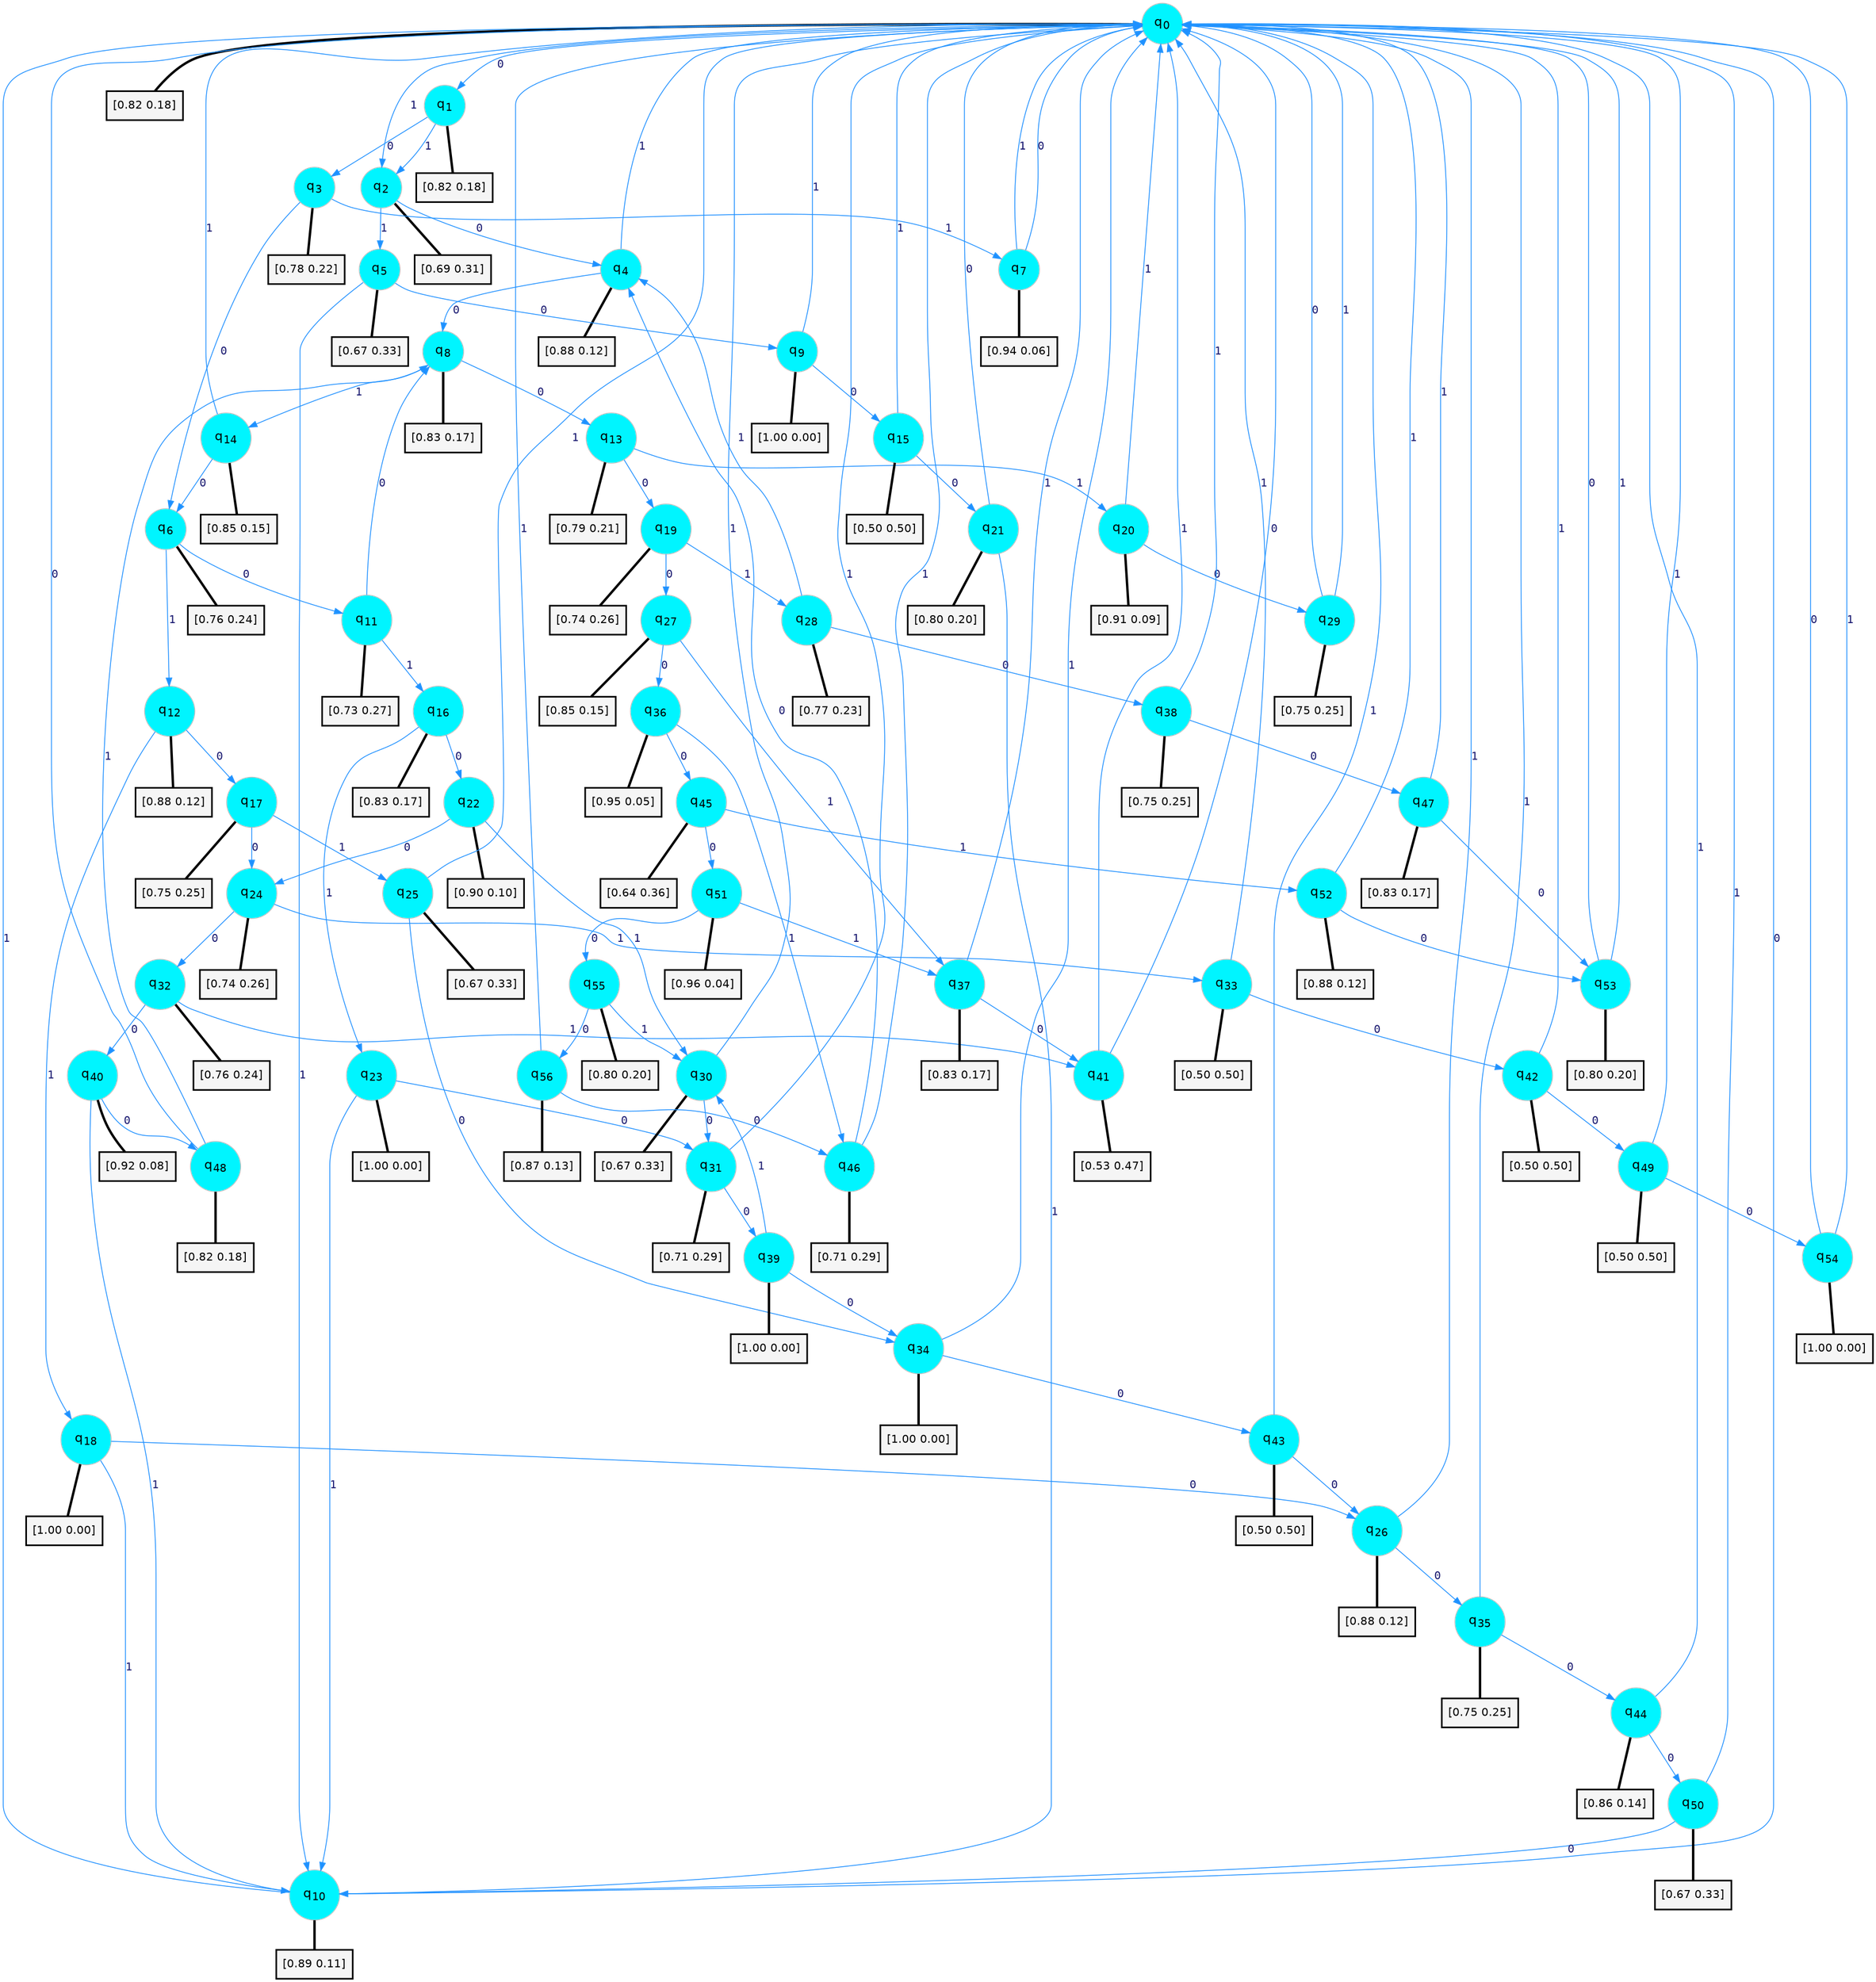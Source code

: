 digraph G {
graph [
bgcolor=transparent, dpi=300, rankdir=TD, size="40,25"];
node [
color=gray, fillcolor=turquoise1, fontcolor=black, fontname=Helvetica, fontsize=16, fontweight=bold, shape=circle, style=filled];
edge [
arrowsize=1, color=dodgerblue1, fontcolor=midnightblue, fontname=courier, fontweight=bold, penwidth=1, style=solid, weight=20];
0[label=<q<SUB>0</SUB>>];
1[label=<q<SUB>1</SUB>>];
2[label=<q<SUB>2</SUB>>];
3[label=<q<SUB>3</SUB>>];
4[label=<q<SUB>4</SUB>>];
5[label=<q<SUB>5</SUB>>];
6[label=<q<SUB>6</SUB>>];
7[label=<q<SUB>7</SUB>>];
8[label=<q<SUB>8</SUB>>];
9[label=<q<SUB>9</SUB>>];
10[label=<q<SUB>10</SUB>>];
11[label=<q<SUB>11</SUB>>];
12[label=<q<SUB>12</SUB>>];
13[label=<q<SUB>13</SUB>>];
14[label=<q<SUB>14</SUB>>];
15[label=<q<SUB>15</SUB>>];
16[label=<q<SUB>16</SUB>>];
17[label=<q<SUB>17</SUB>>];
18[label=<q<SUB>18</SUB>>];
19[label=<q<SUB>19</SUB>>];
20[label=<q<SUB>20</SUB>>];
21[label=<q<SUB>21</SUB>>];
22[label=<q<SUB>22</SUB>>];
23[label=<q<SUB>23</SUB>>];
24[label=<q<SUB>24</SUB>>];
25[label=<q<SUB>25</SUB>>];
26[label=<q<SUB>26</SUB>>];
27[label=<q<SUB>27</SUB>>];
28[label=<q<SUB>28</SUB>>];
29[label=<q<SUB>29</SUB>>];
30[label=<q<SUB>30</SUB>>];
31[label=<q<SUB>31</SUB>>];
32[label=<q<SUB>32</SUB>>];
33[label=<q<SUB>33</SUB>>];
34[label=<q<SUB>34</SUB>>];
35[label=<q<SUB>35</SUB>>];
36[label=<q<SUB>36</SUB>>];
37[label=<q<SUB>37</SUB>>];
38[label=<q<SUB>38</SUB>>];
39[label=<q<SUB>39</SUB>>];
40[label=<q<SUB>40</SUB>>];
41[label=<q<SUB>41</SUB>>];
42[label=<q<SUB>42</SUB>>];
43[label=<q<SUB>43</SUB>>];
44[label=<q<SUB>44</SUB>>];
45[label=<q<SUB>45</SUB>>];
46[label=<q<SUB>46</SUB>>];
47[label=<q<SUB>47</SUB>>];
48[label=<q<SUB>48</SUB>>];
49[label=<q<SUB>49</SUB>>];
50[label=<q<SUB>50</SUB>>];
51[label=<q<SUB>51</SUB>>];
52[label=<q<SUB>52</SUB>>];
53[label=<q<SUB>53</SUB>>];
54[label=<q<SUB>54</SUB>>];
55[label=<q<SUB>55</SUB>>];
56[label=<q<SUB>56</SUB>>];
57[label="[0.82 0.18]", shape=box,fontcolor=black, fontname=Helvetica, fontsize=14, penwidth=2, fillcolor=whitesmoke,color=black];
58[label="[0.82 0.18]", shape=box,fontcolor=black, fontname=Helvetica, fontsize=14, penwidth=2, fillcolor=whitesmoke,color=black];
59[label="[0.69 0.31]", shape=box,fontcolor=black, fontname=Helvetica, fontsize=14, penwidth=2, fillcolor=whitesmoke,color=black];
60[label="[0.78 0.22]", shape=box,fontcolor=black, fontname=Helvetica, fontsize=14, penwidth=2, fillcolor=whitesmoke,color=black];
61[label="[0.88 0.12]", shape=box,fontcolor=black, fontname=Helvetica, fontsize=14, penwidth=2, fillcolor=whitesmoke,color=black];
62[label="[0.67 0.33]", shape=box,fontcolor=black, fontname=Helvetica, fontsize=14, penwidth=2, fillcolor=whitesmoke,color=black];
63[label="[0.76 0.24]", shape=box,fontcolor=black, fontname=Helvetica, fontsize=14, penwidth=2, fillcolor=whitesmoke,color=black];
64[label="[0.94 0.06]", shape=box,fontcolor=black, fontname=Helvetica, fontsize=14, penwidth=2, fillcolor=whitesmoke,color=black];
65[label="[0.83 0.17]", shape=box,fontcolor=black, fontname=Helvetica, fontsize=14, penwidth=2, fillcolor=whitesmoke,color=black];
66[label="[1.00 0.00]", shape=box,fontcolor=black, fontname=Helvetica, fontsize=14, penwidth=2, fillcolor=whitesmoke,color=black];
67[label="[0.89 0.11]", shape=box,fontcolor=black, fontname=Helvetica, fontsize=14, penwidth=2, fillcolor=whitesmoke,color=black];
68[label="[0.73 0.27]", shape=box,fontcolor=black, fontname=Helvetica, fontsize=14, penwidth=2, fillcolor=whitesmoke,color=black];
69[label="[0.88 0.12]", shape=box,fontcolor=black, fontname=Helvetica, fontsize=14, penwidth=2, fillcolor=whitesmoke,color=black];
70[label="[0.79 0.21]", shape=box,fontcolor=black, fontname=Helvetica, fontsize=14, penwidth=2, fillcolor=whitesmoke,color=black];
71[label="[0.85 0.15]", shape=box,fontcolor=black, fontname=Helvetica, fontsize=14, penwidth=2, fillcolor=whitesmoke,color=black];
72[label="[0.50 0.50]", shape=box,fontcolor=black, fontname=Helvetica, fontsize=14, penwidth=2, fillcolor=whitesmoke,color=black];
73[label="[0.83 0.17]", shape=box,fontcolor=black, fontname=Helvetica, fontsize=14, penwidth=2, fillcolor=whitesmoke,color=black];
74[label="[0.75 0.25]", shape=box,fontcolor=black, fontname=Helvetica, fontsize=14, penwidth=2, fillcolor=whitesmoke,color=black];
75[label="[1.00 0.00]", shape=box,fontcolor=black, fontname=Helvetica, fontsize=14, penwidth=2, fillcolor=whitesmoke,color=black];
76[label="[0.74 0.26]", shape=box,fontcolor=black, fontname=Helvetica, fontsize=14, penwidth=2, fillcolor=whitesmoke,color=black];
77[label="[0.91 0.09]", shape=box,fontcolor=black, fontname=Helvetica, fontsize=14, penwidth=2, fillcolor=whitesmoke,color=black];
78[label="[0.80 0.20]", shape=box,fontcolor=black, fontname=Helvetica, fontsize=14, penwidth=2, fillcolor=whitesmoke,color=black];
79[label="[0.90 0.10]", shape=box,fontcolor=black, fontname=Helvetica, fontsize=14, penwidth=2, fillcolor=whitesmoke,color=black];
80[label="[1.00 0.00]", shape=box,fontcolor=black, fontname=Helvetica, fontsize=14, penwidth=2, fillcolor=whitesmoke,color=black];
81[label="[0.74 0.26]", shape=box,fontcolor=black, fontname=Helvetica, fontsize=14, penwidth=2, fillcolor=whitesmoke,color=black];
82[label="[0.67 0.33]", shape=box,fontcolor=black, fontname=Helvetica, fontsize=14, penwidth=2, fillcolor=whitesmoke,color=black];
83[label="[0.88 0.12]", shape=box,fontcolor=black, fontname=Helvetica, fontsize=14, penwidth=2, fillcolor=whitesmoke,color=black];
84[label="[0.85 0.15]", shape=box,fontcolor=black, fontname=Helvetica, fontsize=14, penwidth=2, fillcolor=whitesmoke,color=black];
85[label="[0.77 0.23]", shape=box,fontcolor=black, fontname=Helvetica, fontsize=14, penwidth=2, fillcolor=whitesmoke,color=black];
86[label="[0.75 0.25]", shape=box,fontcolor=black, fontname=Helvetica, fontsize=14, penwidth=2, fillcolor=whitesmoke,color=black];
87[label="[0.67 0.33]", shape=box,fontcolor=black, fontname=Helvetica, fontsize=14, penwidth=2, fillcolor=whitesmoke,color=black];
88[label="[0.71 0.29]", shape=box,fontcolor=black, fontname=Helvetica, fontsize=14, penwidth=2, fillcolor=whitesmoke,color=black];
89[label="[0.76 0.24]", shape=box,fontcolor=black, fontname=Helvetica, fontsize=14, penwidth=2, fillcolor=whitesmoke,color=black];
90[label="[0.50 0.50]", shape=box,fontcolor=black, fontname=Helvetica, fontsize=14, penwidth=2, fillcolor=whitesmoke,color=black];
91[label="[1.00 0.00]", shape=box,fontcolor=black, fontname=Helvetica, fontsize=14, penwidth=2, fillcolor=whitesmoke,color=black];
92[label="[0.75 0.25]", shape=box,fontcolor=black, fontname=Helvetica, fontsize=14, penwidth=2, fillcolor=whitesmoke,color=black];
93[label="[0.95 0.05]", shape=box,fontcolor=black, fontname=Helvetica, fontsize=14, penwidth=2, fillcolor=whitesmoke,color=black];
94[label="[0.83 0.17]", shape=box,fontcolor=black, fontname=Helvetica, fontsize=14, penwidth=2, fillcolor=whitesmoke,color=black];
95[label="[0.75 0.25]", shape=box,fontcolor=black, fontname=Helvetica, fontsize=14, penwidth=2, fillcolor=whitesmoke,color=black];
96[label="[1.00 0.00]", shape=box,fontcolor=black, fontname=Helvetica, fontsize=14, penwidth=2, fillcolor=whitesmoke,color=black];
97[label="[0.92 0.08]", shape=box,fontcolor=black, fontname=Helvetica, fontsize=14, penwidth=2, fillcolor=whitesmoke,color=black];
98[label="[0.53 0.47]", shape=box,fontcolor=black, fontname=Helvetica, fontsize=14, penwidth=2, fillcolor=whitesmoke,color=black];
99[label="[0.50 0.50]", shape=box,fontcolor=black, fontname=Helvetica, fontsize=14, penwidth=2, fillcolor=whitesmoke,color=black];
100[label="[0.50 0.50]", shape=box,fontcolor=black, fontname=Helvetica, fontsize=14, penwidth=2, fillcolor=whitesmoke,color=black];
101[label="[0.86 0.14]", shape=box,fontcolor=black, fontname=Helvetica, fontsize=14, penwidth=2, fillcolor=whitesmoke,color=black];
102[label="[0.64 0.36]", shape=box,fontcolor=black, fontname=Helvetica, fontsize=14, penwidth=2, fillcolor=whitesmoke,color=black];
103[label="[0.71 0.29]", shape=box,fontcolor=black, fontname=Helvetica, fontsize=14, penwidth=2, fillcolor=whitesmoke,color=black];
104[label="[0.83 0.17]", shape=box,fontcolor=black, fontname=Helvetica, fontsize=14, penwidth=2, fillcolor=whitesmoke,color=black];
105[label="[0.82 0.18]", shape=box,fontcolor=black, fontname=Helvetica, fontsize=14, penwidth=2, fillcolor=whitesmoke,color=black];
106[label="[0.50 0.50]", shape=box,fontcolor=black, fontname=Helvetica, fontsize=14, penwidth=2, fillcolor=whitesmoke,color=black];
107[label="[0.67 0.33]", shape=box,fontcolor=black, fontname=Helvetica, fontsize=14, penwidth=2, fillcolor=whitesmoke,color=black];
108[label="[0.96 0.04]", shape=box,fontcolor=black, fontname=Helvetica, fontsize=14, penwidth=2, fillcolor=whitesmoke,color=black];
109[label="[0.88 0.12]", shape=box,fontcolor=black, fontname=Helvetica, fontsize=14, penwidth=2, fillcolor=whitesmoke,color=black];
110[label="[0.80 0.20]", shape=box,fontcolor=black, fontname=Helvetica, fontsize=14, penwidth=2, fillcolor=whitesmoke,color=black];
111[label="[1.00 0.00]", shape=box,fontcolor=black, fontname=Helvetica, fontsize=14, penwidth=2, fillcolor=whitesmoke,color=black];
112[label="[0.80 0.20]", shape=box,fontcolor=black, fontname=Helvetica, fontsize=14, penwidth=2, fillcolor=whitesmoke,color=black];
113[label="[0.87 0.13]", shape=box,fontcolor=black, fontname=Helvetica, fontsize=14, penwidth=2, fillcolor=whitesmoke,color=black];
0->1 [label=0];
0->2 [label=1];
0->57 [arrowhead=none, penwidth=3,color=black];
1->3 [label=0];
1->2 [label=1];
1->58 [arrowhead=none, penwidth=3,color=black];
2->4 [label=0];
2->5 [label=1];
2->59 [arrowhead=none, penwidth=3,color=black];
3->6 [label=0];
3->7 [label=1];
3->60 [arrowhead=none, penwidth=3,color=black];
4->8 [label=0];
4->0 [label=1];
4->61 [arrowhead=none, penwidth=3,color=black];
5->9 [label=0];
5->10 [label=1];
5->62 [arrowhead=none, penwidth=3,color=black];
6->11 [label=0];
6->12 [label=1];
6->63 [arrowhead=none, penwidth=3,color=black];
7->0 [label=0];
7->0 [label=1];
7->64 [arrowhead=none, penwidth=3,color=black];
8->13 [label=0];
8->14 [label=1];
8->65 [arrowhead=none, penwidth=3,color=black];
9->15 [label=0];
9->0 [label=1];
9->66 [arrowhead=none, penwidth=3,color=black];
10->0 [label=0];
10->0 [label=1];
10->67 [arrowhead=none, penwidth=3,color=black];
11->8 [label=0];
11->16 [label=1];
11->68 [arrowhead=none, penwidth=3,color=black];
12->17 [label=0];
12->18 [label=1];
12->69 [arrowhead=none, penwidth=3,color=black];
13->19 [label=0];
13->20 [label=1];
13->70 [arrowhead=none, penwidth=3,color=black];
14->6 [label=0];
14->0 [label=1];
14->71 [arrowhead=none, penwidth=3,color=black];
15->21 [label=0];
15->0 [label=1];
15->72 [arrowhead=none, penwidth=3,color=black];
16->22 [label=0];
16->23 [label=1];
16->73 [arrowhead=none, penwidth=3,color=black];
17->24 [label=0];
17->25 [label=1];
17->74 [arrowhead=none, penwidth=3,color=black];
18->26 [label=0];
18->10 [label=1];
18->75 [arrowhead=none, penwidth=3,color=black];
19->27 [label=0];
19->28 [label=1];
19->76 [arrowhead=none, penwidth=3,color=black];
20->29 [label=0];
20->0 [label=1];
20->77 [arrowhead=none, penwidth=3,color=black];
21->0 [label=0];
21->10 [label=1];
21->78 [arrowhead=none, penwidth=3,color=black];
22->24 [label=0];
22->30 [label=1];
22->79 [arrowhead=none, penwidth=3,color=black];
23->31 [label=0];
23->10 [label=1];
23->80 [arrowhead=none, penwidth=3,color=black];
24->32 [label=0];
24->33 [label=1];
24->81 [arrowhead=none, penwidth=3,color=black];
25->34 [label=0];
25->0 [label=1];
25->82 [arrowhead=none, penwidth=3,color=black];
26->35 [label=0];
26->0 [label=1];
26->83 [arrowhead=none, penwidth=3,color=black];
27->36 [label=0];
27->37 [label=1];
27->84 [arrowhead=none, penwidth=3,color=black];
28->38 [label=0];
28->4 [label=1];
28->85 [arrowhead=none, penwidth=3,color=black];
29->0 [label=0];
29->0 [label=1];
29->86 [arrowhead=none, penwidth=3,color=black];
30->31 [label=0];
30->0 [label=1];
30->87 [arrowhead=none, penwidth=3,color=black];
31->39 [label=0];
31->0 [label=1];
31->88 [arrowhead=none, penwidth=3,color=black];
32->40 [label=0];
32->41 [label=1];
32->89 [arrowhead=none, penwidth=3,color=black];
33->42 [label=0];
33->0 [label=1];
33->90 [arrowhead=none, penwidth=3,color=black];
34->43 [label=0];
34->0 [label=1];
34->91 [arrowhead=none, penwidth=3,color=black];
35->44 [label=0];
35->0 [label=1];
35->92 [arrowhead=none, penwidth=3,color=black];
36->45 [label=0];
36->46 [label=1];
36->93 [arrowhead=none, penwidth=3,color=black];
37->41 [label=0];
37->0 [label=1];
37->94 [arrowhead=none, penwidth=3,color=black];
38->47 [label=0];
38->0 [label=1];
38->95 [arrowhead=none, penwidth=3,color=black];
39->34 [label=0];
39->30 [label=1];
39->96 [arrowhead=none, penwidth=3,color=black];
40->48 [label=0];
40->10 [label=1];
40->97 [arrowhead=none, penwidth=3,color=black];
41->0 [label=0];
41->0 [label=1];
41->98 [arrowhead=none, penwidth=3,color=black];
42->49 [label=0];
42->0 [label=1];
42->99 [arrowhead=none, penwidth=3,color=black];
43->26 [label=0];
43->0 [label=1];
43->100 [arrowhead=none, penwidth=3,color=black];
44->50 [label=0];
44->0 [label=1];
44->101 [arrowhead=none, penwidth=3,color=black];
45->51 [label=0];
45->52 [label=1];
45->102 [arrowhead=none, penwidth=3,color=black];
46->4 [label=0];
46->0 [label=1];
46->103 [arrowhead=none, penwidth=3,color=black];
47->53 [label=0];
47->0 [label=1];
47->104 [arrowhead=none, penwidth=3,color=black];
48->0 [label=0];
48->8 [label=1];
48->105 [arrowhead=none, penwidth=3,color=black];
49->54 [label=0];
49->0 [label=1];
49->106 [arrowhead=none, penwidth=3,color=black];
50->10 [label=0];
50->0 [label=1];
50->107 [arrowhead=none, penwidth=3,color=black];
51->55 [label=0];
51->37 [label=1];
51->108 [arrowhead=none, penwidth=3,color=black];
52->53 [label=0];
52->0 [label=1];
52->109 [arrowhead=none, penwidth=3,color=black];
53->0 [label=0];
53->0 [label=1];
53->110 [arrowhead=none, penwidth=3,color=black];
54->0 [label=0];
54->0 [label=1];
54->111 [arrowhead=none, penwidth=3,color=black];
55->56 [label=0];
55->30 [label=1];
55->112 [arrowhead=none, penwidth=3,color=black];
56->46 [label=0];
56->0 [label=1];
56->113 [arrowhead=none, penwidth=3,color=black];
}
